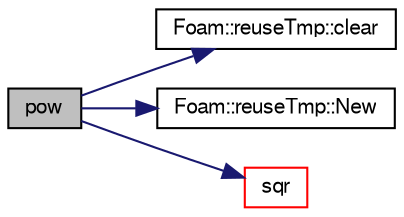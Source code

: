 digraph "pow"
{
  bgcolor="transparent";
  edge [fontname="FreeSans",fontsize="10",labelfontname="FreeSans",labelfontsize="10"];
  node [fontname="FreeSans",fontsize="10",shape=record];
  rankdir="LR";
  Node67007 [label="pow",height=0.2,width=0.4,color="black", fillcolor="grey75", style="filled", fontcolor="black"];
  Node67007 -> Node67008 [color="midnightblue",fontsize="10",style="solid",fontname="FreeSans"];
  Node67008 [label="Foam::reuseTmp::clear",height=0.2,width=0.4,color="black",URL="$a26478.html#a8ca867fc602373164df237bfc74061d3"];
  Node67007 -> Node67009 [color="midnightblue",fontsize="10",style="solid",fontname="FreeSans"];
  Node67009 [label="Foam::reuseTmp::New",height=0.2,width=0.4,color="black",URL="$a26478.html#a9776d70803cae65094c1c967216fed43"];
  Node67007 -> Node67010 [color="midnightblue",fontsize="10",style="solid",fontname="FreeSans"];
  Node67010 [label="sqr",height=0.2,width=0.4,color="red",URL="$a21124.html#a277dc11c581d53826ab5090b08f3b17b"];
}
